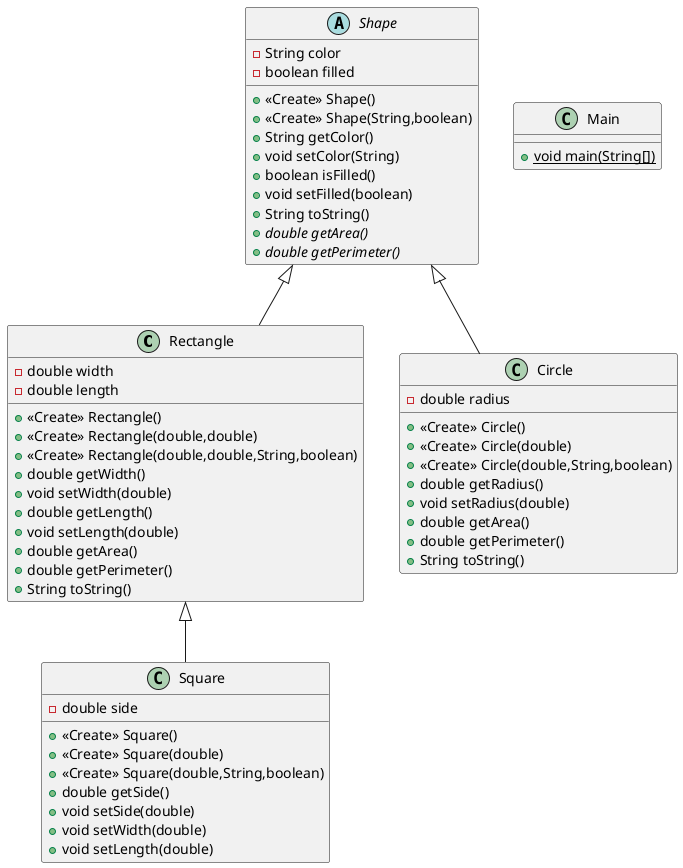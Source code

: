 @startuml
class Rectangle {
- double width
- double length
+ <<Create>> Rectangle()
+ <<Create>> Rectangle(double,double)
+ <<Create>> Rectangle(double,double,String,boolean)
+ double getWidth()
+ void setWidth(double)
+ double getLength()
+ void setLength(double)
+ double getArea()
+ double getPerimeter()
+ String toString()
}
class Circle {
- double radius
+ <<Create>> Circle()
+ <<Create>> Circle(double)
+ <<Create>> Circle(double,String,boolean)
+ double getRadius()
+ void setRadius(double)
+ double getArea()
+ double getPerimeter()
+ String toString()
}
class Square {
- double side
+ <<Create>> Square()
+ <<Create>> Square(double)
+ <<Create>> Square(double,String,boolean)
+ double getSide()
+ void setSide(double)
+ void setWidth(double)
+ void setLength(double)
}
abstract class Shape {
- String color
- boolean filled
+ <<Create>> Shape()
+ <<Create>> Shape(String,boolean)
+ String getColor()
+ void setColor(String)
+ boolean isFilled()
+ void setFilled(boolean)
+ String toString()
+ {abstract}double getArea()
+ {abstract}double getPerimeter()
}
class Main {
+ {static} void main(String[])
}


Shape <|-- Rectangle
Shape <|-- Circle
Rectangle <|-- Square
@enduml